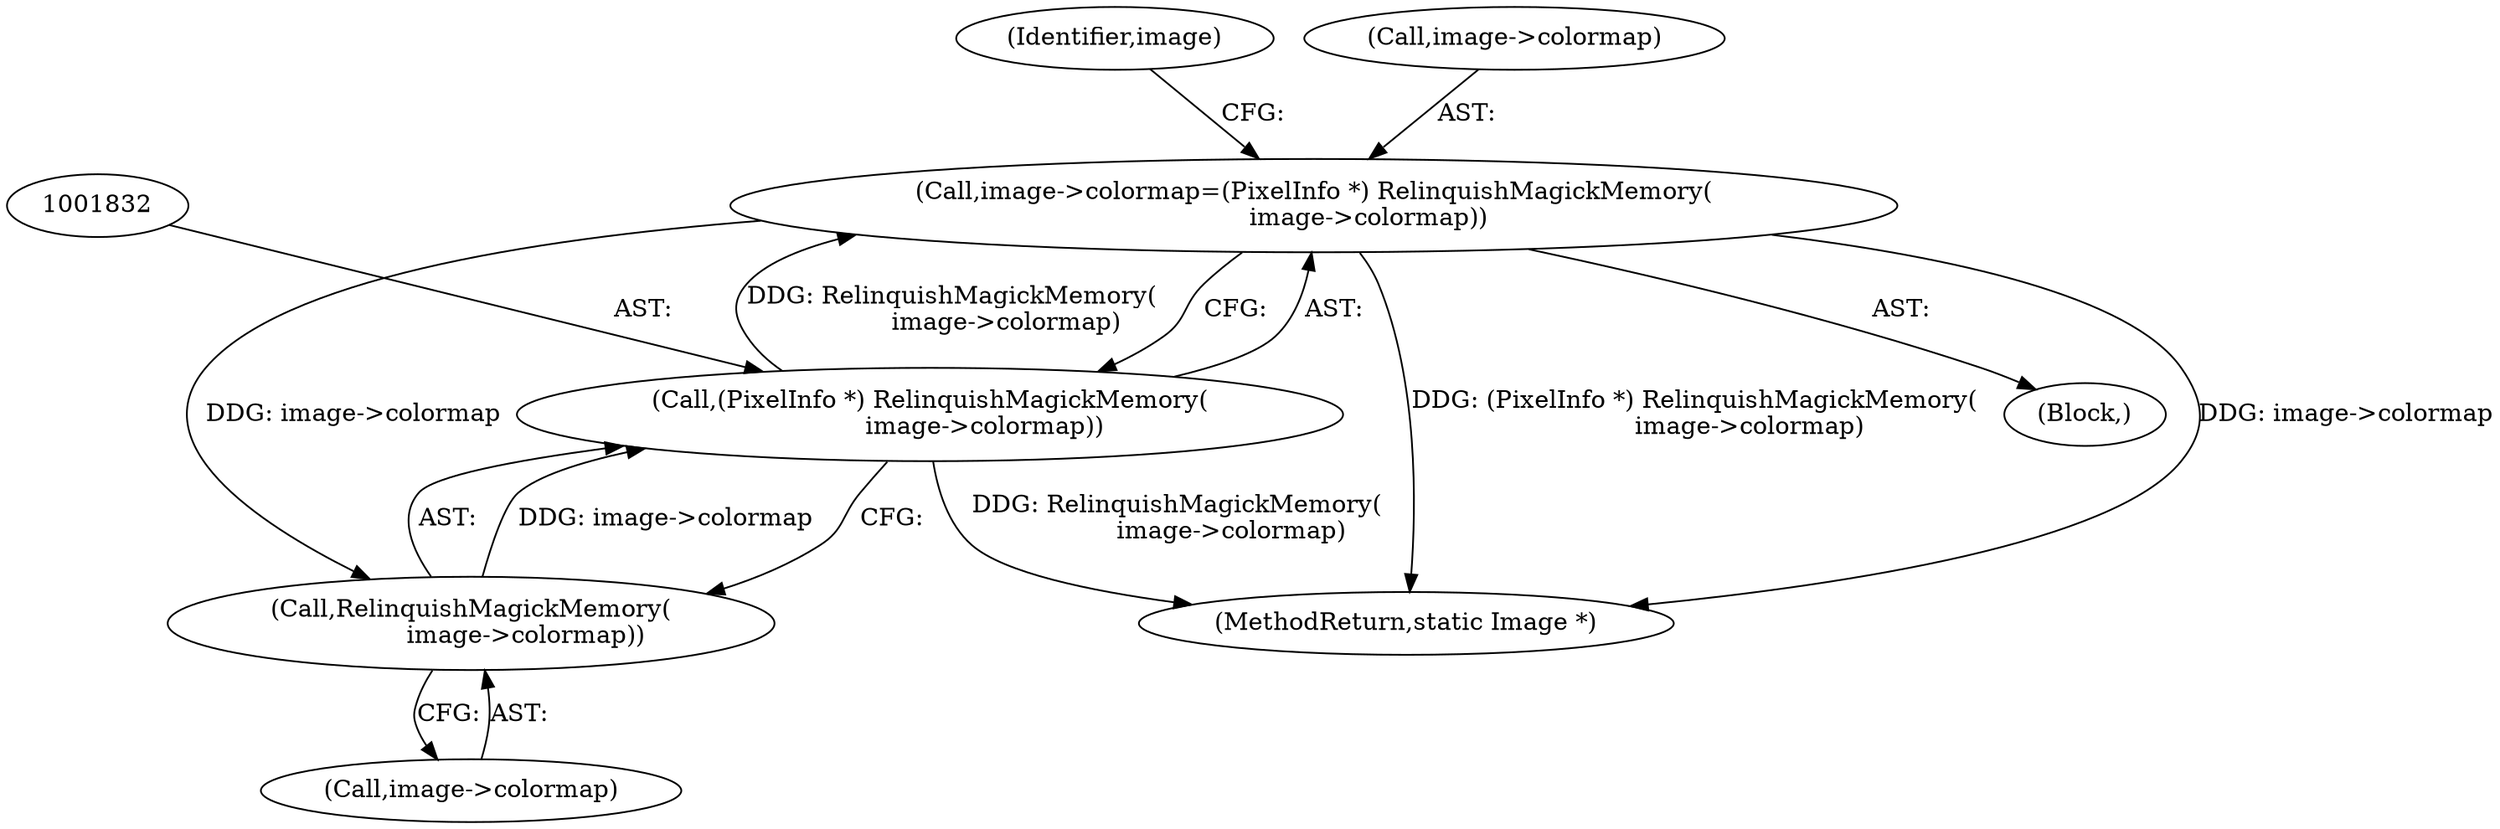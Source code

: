 digraph "0_ImageMagick_1c358ffe0049f768dd49a8a889c1cbf99ac9849b@pointer" {
"1001827" [label="(Call,image->colormap=(PixelInfo *) RelinquishMagickMemory(\n              image->colormap))"];
"1001831" [label="(Call,(PixelInfo *) RelinquishMagickMemory(\n              image->colormap))"];
"1001833" [label="(Call,RelinquishMagickMemory(\n              image->colormap))"];
"1001827" [label="(Call,image->colormap=(PixelInfo *) RelinquishMagickMemory(\n              image->colormap))"];
"1001659" [label="(Block,)"];
"1001834" [label="(Call,image->colormap)"];
"1001833" [label="(Call,RelinquishMagickMemory(\n              image->colormap))"];
"1001839" [label="(Identifier,image)"];
"1001828" [label="(Call,image->colormap)"];
"1001831" [label="(Call,(PixelInfo *) RelinquishMagickMemory(\n              image->colormap))"];
"1001975" [label="(MethodReturn,static Image *)"];
"1001827" [label="(Call,image->colormap=(PixelInfo *) RelinquishMagickMemory(\n              image->colormap))"];
"1001827" -> "1001659"  [label="AST: "];
"1001827" -> "1001831"  [label="CFG: "];
"1001828" -> "1001827"  [label="AST: "];
"1001831" -> "1001827"  [label="AST: "];
"1001839" -> "1001827"  [label="CFG: "];
"1001827" -> "1001975"  [label="DDG: (PixelInfo *) RelinquishMagickMemory(\n              image->colormap)"];
"1001827" -> "1001975"  [label="DDG: image->colormap"];
"1001831" -> "1001827"  [label="DDG: RelinquishMagickMemory(\n              image->colormap)"];
"1001827" -> "1001833"  [label="DDG: image->colormap"];
"1001831" -> "1001833"  [label="CFG: "];
"1001832" -> "1001831"  [label="AST: "];
"1001833" -> "1001831"  [label="AST: "];
"1001831" -> "1001975"  [label="DDG: RelinquishMagickMemory(\n              image->colormap)"];
"1001833" -> "1001831"  [label="DDG: image->colormap"];
"1001833" -> "1001834"  [label="CFG: "];
"1001834" -> "1001833"  [label="AST: "];
}

